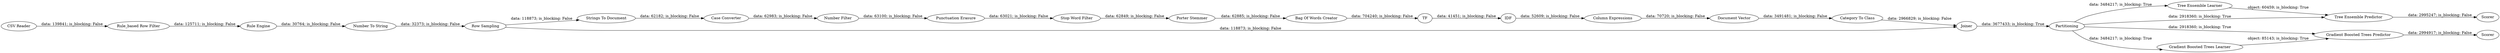 digraph {
	"-6325577136415883512_15" [label="Porter Stemmer"]
	"-6325577136415883512_19" [label="Column Expressions"]
	"-6325577136415883512_13" [label="Punctuation Erasure"]
	"-6325577136415883512_10" [label="Strings To Document"]
	"-6325577136415883512_21" [label="Category To Class"]
	"-6325577136415883512_20" [label="Document Vector"]
	"-6325577136415883512_24" [label="Tree Ensemble Learner"]
	"-6325577136415883512_16" [label="Bag Of Words Creator"]
	"-6325577136415883512_17" [label=TF]
	"-6325577136415883512_3" [label="Rule Engine"]
	"-6325577136415883512_23" [label=Partitioning]
	"-6325577136415883512_7" [label="Rule_based Row Filter"]
	"-6325577136415883512_14" [label="Stop Word Filter"]
	"-6325577136415883512_2" [label="CSV Reader"]
	"-6325577136415883512_29" [label=Scorer]
	"-6325577136415883512_18" [label=IDF]
	"-6325577136415883512_26" [label=Scorer]
	"-6325577136415883512_9" [label="Row Sampling"]
	"-6325577136415883512_12" [label="Number Filter"]
	"-6325577136415883512_34" [label="Gradient Boosted Trees Learner"]
	"-6325577136415883512_11" [label="Case Converter"]
	"-6325577136415883512_35" [label="Gradient Boosted Trees Predictor"]
	"-6325577136415883512_8" [label="Number To String"]
	"-6325577136415883512_22" [label=Joiner]
	"-6325577136415883512_25" [label="Tree Ensemble Predictor"]
	"-6325577136415883512_34" -> "-6325577136415883512_35" [label="object: 85143; is_blocking: True"]
	"-6325577136415883512_8" -> "-6325577136415883512_9" [label="data: 32373; is_blocking: False"]
	"-6325577136415883512_23" -> "-6325577136415883512_24" [label="data: 3484217; is_blocking: True"]
	"-6325577136415883512_2" -> "-6325577136415883512_7" [label="data: 139841; is_blocking: False"]
	"-6325577136415883512_23" -> "-6325577136415883512_35" [label="data: 2918360; is_blocking: True"]
	"-6325577136415883512_10" -> "-6325577136415883512_11" [label="data: 62182; is_blocking: False"]
	"-6325577136415883512_9" -> "-6325577136415883512_10" [label="data: 118873; is_blocking: False"]
	"-6325577136415883512_7" -> "-6325577136415883512_3" [label="data: 125711; is_blocking: False"]
	"-6325577136415883512_11" -> "-6325577136415883512_12" [label="data: 62983; is_blocking: False"]
	"-6325577136415883512_16" -> "-6325577136415883512_17" [label="data: 704240; is_blocking: False"]
	"-6325577136415883512_14" -> "-6325577136415883512_15" [label="data: 62849; is_blocking: False"]
	"-6325577136415883512_12" -> "-6325577136415883512_13" [label="data: 63100; is_blocking: False"]
	"-6325577136415883512_21" -> "-6325577136415883512_22" [label="data: 2966829; is_blocking: False"]
	"-6325577136415883512_22" -> "-6325577136415883512_23" [label="data: 3677433; is_blocking: True"]
	"-6325577136415883512_24" -> "-6325577136415883512_25" [label="object: 60459; is_blocking: True"]
	"-6325577136415883512_18" -> "-6325577136415883512_19" [label="data: 52609; is_blocking: False"]
	"-6325577136415883512_17" -> "-6325577136415883512_18" [label="data: 41451; is_blocking: False"]
	"-6325577136415883512_35" -> "-6325577136415883512_29" [label="data: 2994917; is_blocking: False"]
	"-6325577136415883512_23" -> "-6325577136415883512_25" [label="data: 2918360; is_blocking: True"]
	"-6325577136415883512_25" -> "-6325577136415883512_26" [label="data: 2995247; is_blocking: False"]
	"-6325577136415883512_23" -> "-6325577136415883512_34" [label="data: 3484217; is_blocking: True"]
	"-6325577136415883512_9" -> "-6325577136415883512_22" [label="data: 118873; is_blocking: False"]
	"-6325577136415883512_20" -> "-6325577136415883512_21" [label="data: 3491481; is_blocking: False"]
	"-6325577136415883512_3" -> "-6325577136415883512_8" [label="data: 30764; is_blocking: False"]
	"-6325577136415883512_15" -> "-6325577136415883512_16" [label="data: 62885; is_blocking: False"]
	"-6325577136415883512_19" -> "-6325577136415883512_20" [label="data: 70720; is_blocking: False"]
	"-6325577136415883512_13" -> "-6325577136415883512_14" [label="data: 63021; is_blocking: False"]
	rankdir=LR
}
